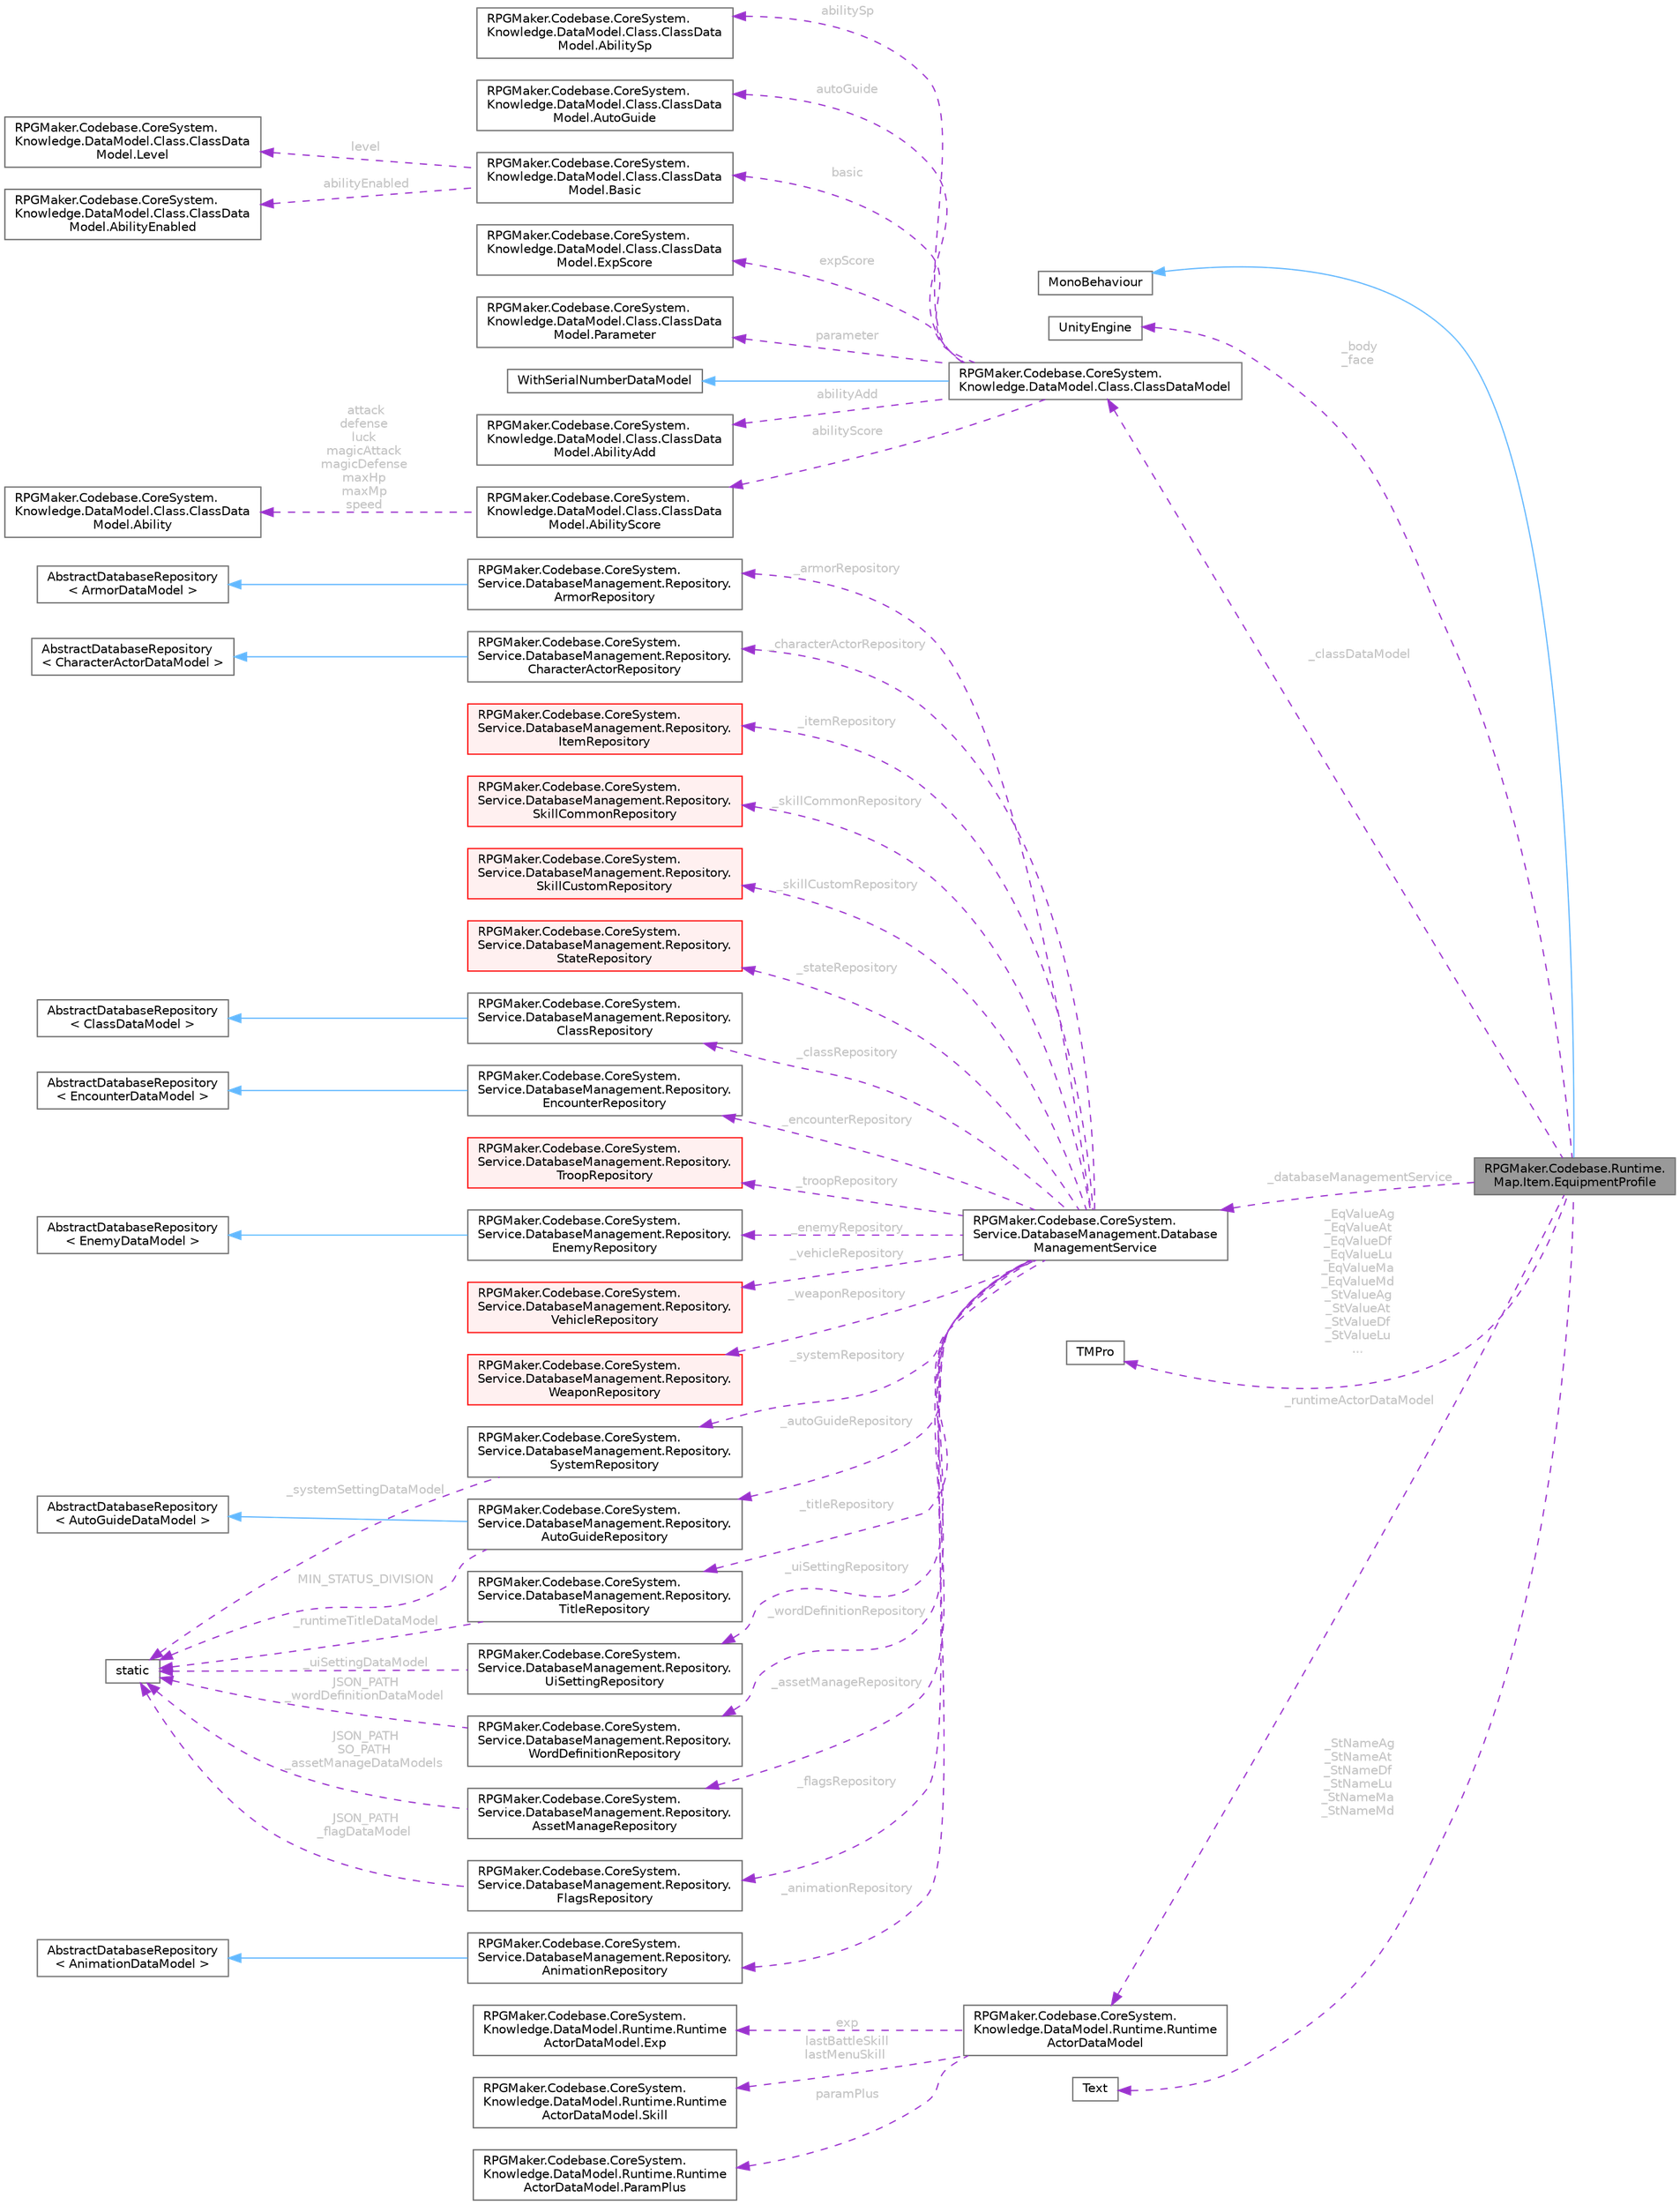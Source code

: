digraph "RPGMaker.Codebase.Runtime.Map.Item.EquipmentProfile"
{
 // LATEX_PDF_SIZE
  bgcolor="transparent";
  edge [fontname=Helvetica,fontsize=10,labelfontname=Helvetica,labelfontsize=10];
  node [fontname=Helvetica,fontsize=10,shape=box,height=0.2,width=0.4];
  rankdir="LR";
  Node1 [id="Node000001",label="RPGMaker.Codebase.Runtime.\lMap.Item.EquipmentProfile",height=0.2,width=0.4,color="gray40", fillcolor="grey60", style="filled", fontcolor="black",tooltip="装備品プロフィール"];
  Node2 -> Node1 [id="edge1_Node000001_Node000002",dir="back",color="steelblue1",style="solid",tooltip=" "];
  Node2 [id="Node000002",label="MonoBehaviour",height=0.2,width=0.4,color="gray40", fillcolor="white", style="filled",tooltip=" "];
  Node3 -> Node1 [id="edge2_Node000001_Node000003",dir="back",color="darkorchid3",style="dashed",tooltip=" ",label=" _body\n_face",fontcolor="grey" ];
  Node3 [id="Node000003",label="UnityEngine",height=0.2,width=0.4,color="gray40", fillcolor="white", style="filled",tooltip=" "];
  Node4 -> Node1 [id="edge3_Node000001_Node000004",dir="back",color="darkorchid3",style="dashed",tooltip=" ",label=" _classDataModel",fontcolor="grey" ];
  Node4 [id="Node000004",label="RPGMaker.Codebase.CoreSystem.\lKnowledge.DataModel.Class.ClassDataModel",height=0.2,width=0.4,color="gray40", fillcolor="white", style="filled",URL="$df/d3c/class_r_p_g_maker_1_1_codebase_1_1_core_system_1_1_knowledge_1_1_data_model_1_1_class_1_1_class_data_model.html",tooltip="😁 クラス・データ・モデル"];
  Node5 -> Node4 [id="edge4_Node000004_Node000005",dir="back",color="steelblue1",style="solid",tooltip=" "];
  Node5 [id="Node000005",label="WithSerialNumberDataModel",height=0.2,width=0.4,color="gray40", fillcolor="white", style="filled",tooltip=" "];
  Node6 -> Node4 [id="edge5_Node000004_Node000006",dir="back",color="darkorchid3",style="dashed",tooltip=" ",label=" abilityAdd",fontcolor="grey" ];
  Node6 [id="Node000006",label="RPGMaker.Codebase.CoreSystem.\lKnowledge.DataModel.Class.ClassData\lModel.AbilityAdd",height=0.2,width=0.4,color="gray40", fillcolor="white", style="filled",URL="$d7/dd4/class_r_p_g_maker_1_1_codebase_1_1_core_system_1_1_knowledge_1_1_data_model_1_1_class_1_1_class_data_model_1_1_ability_add.html",tooltip="😁 能力追加"];
  Node7 -> Node4 [id="edge6_Node000004_Node000007",dir="back",color="darkorchid3",style="dashed",tooltip=" ",label=" abilityScore",fontcolor="grey" ];
  Node7 [id="Node000007",label="RPGMaker.Codebase.CoreSystem.\lKnowledge.DataModel.Class.ClassData\lModel.AbilityScore",height=0.2,width=0.4,color="gray40", fillcolor="white", style="filled",URL="$df/d20/class_r_p_g_maker_1_1_codebase_1_1_core_system_1_1_knowledge_1_1_data_model_1_1_class_1_1_class_data_model_1_1_ability_score.html",tooltip="😁 能力スコア"];
  Node8 -> Node7 [id="edge7_Node000007_Node000008",dir="back",color="darkorchid3",style="dashed",tooltip=" ",label=" attack\ndefense\nluck\nmagicAttack\nmagicDefense\nmaxHp\nmaxMp\nspeed",fontcolor="grey" ];
  Node8 [id="Node000008",label="RPGMaker.Codebase.CoreSystem.\lKnowledge.DataModel.Class.ClassData\lModel.Ability",height=0.2,width=0.4,color="gray40", fillcolor="white", style="filled",URL="$d9/d0e/class_r_p_g_maker_1_1_codebase_1_1_core_system_1_1_knowledge_1_1_data_model_1_1_class_1_1_class_data_model_1_1_ability.html",tooltip="能力"];
  Node9 -> Node4 [id="edge8_Node000004_Node000009",dir="back",color="darkorchid3",style="dashed",tooltip=" ",label=" abilitySp",fontcolor="grey" ];
  Node9 [id="Node000009",label="RPGMaker.Codebase.CoreSystem.\lKnowledge.DataModel.Class.ClassData\lModel.AbilitySp",height=0.2,width=0.4,color="gray40", fillcolor="white", style="filled",URL="$da/d3f/class_r_p_g_maker_1_1_codebase_1_1_core_system_1_1_knowledge_1_1_data_model_1_1_class_1_1_class_data_model_1_1_ability_sp.html",tooltip="😁 能力ＳＰ"];
  Node10 -> Node4 [id="edge9_Node000004_Node000010",dir="back",color="darkorchid3",style="dashed",tooltip=" ",label=" autoGuide",fontcolor="grey" ];
  Node10 [id="Node000010",label="RPGMaker.Codebase.CoreSystem.\lKnowledge.DataModel.Class.ClassData\lModel.AutoGuide",height=0.2,width=0.4,color="gray40", fillcolor="white", style="filled",URL="$da/d13/class_r_p_g_maker_1_1_codebase_1_1_core_system_1_1_knowledge_1_1_data_model_1_1_class_1_1_class_data_model_1_1_auto_guide.html",tooltip="😁 自動ガイド"];
  Node11 -> Node4 [id="edge10_Node000004_Node000011",dir="back",color="darkorchid3",style="dashed",tooltip=" ",label=" basic",fontcolor="grey" ];
  Node11 [id="Node000011",label="RPGMaker.Codebase.CoreSystem.\lKnowledge.DataModel.Class.ClassData\lModel.Basic",height=0.2,width=0.4,color="gray40", fillcolor="white", style="filled",URL="$da/d8f/class_r_p_g_maker_1_1_codebase_1_1_core_system_1_1_knowledge_1_1_data_model_1_1_class_1_1_class_data_model_1_1_basic.html",tooltip="基本"];
  Node12 -> Node11 [id="edge11_Node000011_Node000012",dir="back",color="darkorchid3",style="dashed",tooltip=" ",label=" abilityEnabled",fontcolor="grey" ];
  Node12 [id="Node000012",label="RPGMaker.Codebase.CoreSystem.\lKnowledge.DataModel.Class.ClassData\lModel.AbilityEnabled",height=0.2,width=0.4,color="gray40", fillcolor="white", style="filled",URL="$db/d2b/class_r_p_g_maker_1_1_codebase_1_1_core_system_1_1_knowledge_1_1_data_model_1_1_class_1_1_class_data_model_1_1_ability_enabled.html",tooltip="能力活性化済み"];
  Node13 -> Node11 [id="edge12_Node000011_Node000013",dir="back",color="darkorchid3",style="dashed",tooltip=" ",label=" level",fontcolor="grey" ];
  Node13 [id="Node000013",label="RPGMaker.Codebase.CoreSystem.\lKnowledge.DataModel.Class.ClassData\lModel.Level",height=0.2,width=0.4,color="gray40", fillcolor="white", style="filled",URL="$d3/d0a/class_r_p_g_maker_1_1_codebase_1_1_core_system_1_1_knowledge_1_1_data_model_1_1_class_1_1_class_data_model_1_1_level.html",tooltip="レベル"];
  Node14 -> Node4 [id="edge13_Node000004_Node000014",dir="back",color="darkorchid3",style="dashed",tooltip=" ",label=" expScore",fontcolor="grey" ];
  Node14 [id="Node000014",label="RPGMaker.Codebase.CoreSystem.\lKnowledge.DataModel.Class.ClassData\lModel.ExpScore",height=0.2,width=0.4,color="gray40", fillcolor="white", style="filled",URL="$de/d1b/class_r_p_g_maker_1_1_codebase_1_1_core_system_1_1_knowledge_1_1_data_model_1_1_class_1_1_class_data_model_1_1_exp_score.html",tooltip="😁 経験値スコア"];
  Node15 -> Node4 [id="edge14_Node000004_Node000015",dir="back",color="darkorchid3",style="dashed",tooltip=" ",label=" parameter",fontcolor="grey" ];
  Node15 [id="Node000015",label="RPGMaker.Codebase.CoreSystem.\lKnowledge.DataModel.Class.ClassData\lModel.Parameter",height=0.2,width=0.4,color="gray40", fillcolor="white", style="filled",URL="$dc/d9d/class_r_p_g_maker_1_1_codebase_1_1_core_system_1_1_knowledge_1_1_data_model_1_1_class_1_1_class_data_model_1_1_parameter.html",tooltip="😁 引数"];
  Node16 -> Node1 [id="edge15_Node000001_Node000016",dir="back",color="darkorchid3",style="dashed",tooltip=" ",label=" _databaseManagementService",fontcolor="grey" ];
  Node16 [id="Node000016",label="RPGMaker.Codebase.CoreSystem.\lService.DatabaseManagement.Database\lManagementService",height=0.2,width=0.4,color="gray40", fillcolor="white", style="filled",URL="$db/db0/class_r_p_g_maker_1_1_codebase_1_1_core_system_1_1_service_1_1_database_management_1_1_database_management_service.html",tooltip=" "];
  Node17 -> Node16 [id="edge16_Node000016_Node000017",dir="back",color="darkorchid3",style="dashed",tooltip=" ",label=" _animationRepository",fontcolor="grey" ];
  Node17 [id="Node000017",label="RPGMaker.Codebase.CoreSystem.\lService.DatabaseManagement.Repository.\lAnimationRepository",height=0.2,width=0.4,color="gray40", fillcolor="white", style="filled",URL="$d5/deb/class_r_p_g_maker_1_1_codebase_1_1_core_system_1_1_service_1_1_database_management_1_1_repository_1_1_animation_repository.html",tooltip="アニメーション置き場"];
  Node18 -> Node17 [id="edge17_Node000017_Node000018",dir="back",color="steelblue1",style="solid",tooltip=" "];
  Node18 [id="Node000018",label="AbstractDatabaseRepository\l\< AnimationDataModel \>",height=0.2,width=0.4,color="gray40", fillcolor="white", style="filled",tooltip=" "];
  Node19 -> Node16 [id="edge18_Node000016_Node000019",dir="back",color="darkorchid3",style="dashed",tooltip=" ",label=" _armorRepository",fontcolor="grey" ];
  Node19 [id="Node000019",label="RPGMaker.Codebase.CoreSystem.\lService.DatabaseManagement.Repository.\lArmorRepository",height=0.2,width=0.4,color="gray40", fillcolor="white", style="filled",URL="$d5/d5e/class_r_p_g_maker_1_1_codebase_1_1_core_system_1_1_service_1_1_database_management_1_1_repository_1_1_armor_repository.html",tooltip=" "];
  Node20 -> Node19 [id="edge19_Node000019_Node000020",dir="back",color="steelblue1",style="solid",tooltip=" "];
  Node20 [id="Node000020",label="AbstractDatabaseRepository\l\< ArmorDataModel \>",height=0.2,width=0.4,color="gray40", fillcolor="white", style="filled",tooltip=" "];
  Node21 -> Node16 [id="edge20_Node000016_Node000021",dir="back",color="darkorchid3",style="dashed",tooltip=" ",label=" _assetManageRepository",fontcolor="grey" ];
  Node21 [id="Node000021",label="RPGMaker.Codebase.CoreSystem.\lService.DatabaseManagement.Repository.\lAssetManageRepository",height=0.2,width=0.4,color="gray40", fillcolor="white", style="filled",URL="$d7/db3/class_r_p_g_maker_1_1_codebase_1_1_core_system_1_1_service_1_1_database_management_1_1_repository_1_1_asset_manage_repository.html",tooltip=" "];
  Node22 -> Node21 [id="edge21_Node000021_Node000022",dir="back",color="darkorchid3",style="dashed",tooltip=" ",label=" JSON_PATH\nSO_PATH\n_assetManageDataModels",fontcolor="grey" ];
  Node22 [id="Node000022",label="static",height=0.2,width=0.4,color="gray40", fillcolor="white", style="filled",tooltip=" "];
  Node23 -> Node16 [id="edge22_Node000016_Node000023",dir="back",color="darkorchid3",style="dashed",tooltip=" ",label=" _autoGuideRepository",fontcolor="grey" ];
  Node23 [id="Node000023",label="RPGMaker.Codebase.CoreSystem.\lService.DatabaseManagement.Repository.\lAutoGuideRepository",height=0.2,width=0.4,color="gray40", fillcolor="white", style="filled",URL="$dc/d23/class_r_p_g_maker_1_1_codebase_1_1_core_system_1_1_service_1_1_database_management_1_1_repository_1_1_auto_guide_repository.html",tooltip=" "];
  Node24 -> Node23 [id="edge23_Node000023_Node000024",dir="back",color="steelblue1",style="solid",tooltip=" "];
  Node24 [id="Node000024",label="AbstractDatabaseRepository\l\< AutoGuideDataModel \>",height=0.2,width=0.4,color="gray40", fillcolor="white", style="filled",tooltip=" "];
  Node22 -> Node23 [id="edge24_Node000023_Node000022",dir="back",color="darkorchid3",style="dashed",tooltip=" ",label=" MIN_STATUS_DIVISION",fontcolor="grey" ];
  Node25 -> Node16 [id="edge25_Node000016_Node000025",dir="back",color="darkorchid3",style="dashed",tooltip=" ",label=" _characterActorRepository",fontcolor="grey" ];
  Node25 [id="Node000025",label="RPGMaker.Codebase.CoreSystem.\lService.DatabaseManagement.Repository.\lCharacterActorRepository",height=0.2,width=0.4,color="gray40", fillcolor="white", style="filled",URL="$dc/d27/class_r_p_g_maker_1_1_codebase_1_1_core_system_1_1_service_1_1_database_management_1_1_repositor67544213d6af3013901ca89c3e4d5d21.html",tooltip=" "];
  Node26 -> Node25 [id="edge26_Node000025_Node000026",dir="back",color="steelblue1",style="solid",tooltip=" "];
  Node26 [id="Node000026",label="AbstractDatabaseRepository\l\< CharacterActorDataModel \>",height=0.2,width=0.4,color="gray40", fillcolor="white", style="filled",tooltip=" "];
  Node27 -> Node16 [id="edge27_Node000016_Node000027",dir="back",color="darkorchid3",style="dashed",tooltip=" ",label=" _classRepository",fontcolor="grey" ];
  Node27 [id="Node000027",label="RPGMaker.Codebase.CoreSystem.\lService.DatabaseManagement.Repository.\lClassRepository",height=0.2,width=0.4,color="gray40", fillcolor="white", style="filled",URL="$d5/df3/class_r_p_g_maker_1_1_codebase_1_1_core_system_1_1_service_1_1_database_management_1_1_repository_1_1_class_repository.html",tooltip=" "];
  Node28 -> Node27 [id="edge28_Node000027_Node000028",dir="back",color="steelblue1",style="solid",tooltip=" "];
  Node28 [id="Node000028",label="AbstractDatabaseRepository\l\< ClassDataModel \>",height=0.2,width=0.4,color="gray40", fillcolor="white", style="filled",tooltip=" "];
  Node29 -> Node16 [id="edge29_Node000016_Node000029",dir="back",color="darkorchid3",style="dashed",tooltip=" ",label=" _encounterRepository",fontcolor="grey" ];
  Node29 [id="Node000029",label="RPGMaker.Codebase.CoreSystem.\lService.DatabaseManagement.Repository.\lEncounterRepository",height=0.2,width=0.4,color="gray40", fillcolor="white", style="filled",URL="$d3/dae/class_r_p_g_maker_1_1_codebase_1_1_core_system_1_1_service_1_1_database_management_1_1_repository_1_1_encounter_repository.html",tooltip=" "];
  Node30 -> Node29 [id="edge30_Node000029_Node000030",dir="back",color="steelblue1",style="solid",tooltip=" "];
  Node30 [id="Node000030",label="AbstractDatabaseRepository\l\< EncounterDataModel \>",height=0.2,width=0.4,color="gray40", fillcolor="white", style="filled",tooltip=" "];
  Node31 -> Node16 [id="edge31_Node000016_Node000031",dir="back",color="darkorchid3",style="dashed",tooltip=" ",label=" _enemyRepository",fontcolor="grey" ];
  Node31 [id="Node000031",label="RPGMaker.Codebase.CoreSystem.\lService.DatabaseManagement.Repository.\lEnemyRepository",height=0.2,width=0.4,color="gray40", fillcolor="white", style="filled",URL="$d4/d59/class_r_p_g_maker_1_1_codebase_1_1_core_system_1_1_service_1_1_database_management_1_1_repository_1_1_enemy_repository.html",tooltip=" "];
  Node32 -> Node31 [id="edge32_Node000031_Node000032",dir="back",color="steelblue1",style="solid",tooltip=" "];
  Node32 [id="Node000032",label="AbstractDatabaseRepository\l\< EnemyDataModel \>",height=0.2,width=0.4,color="gray40", fillcolor="white", style="filled",tooltip=" "];
  Node33 -> Node16 [id="edge33_Node000016_Node000033",dir="back",color="darkorchid3",style="dashed",tooltip=" ",label=" _flagsRepository",fontcolor="grey" ];
  Node33 [id="Node000033",label="RPGMaker.Codebase.CoreSystem.\lService.DatabaseManagement.Repository.\lFlagsRepository",height=0.2,width=0.4,color="gray40", fillcolor="white", style="filled",URL="$dd/db4/class_r_p_g_maker_1_1_codebase_1_1_core_system_1_1_service_1_1_database_management_1_1_repository_1_1_flags_repository.html",tooltip=" "];
  Node22 -> Node33 [id="edge34_Node000033_Node000022",dir="back",color="darkorchid3",style="dashed",tooltip=" ",label=" JSON_PATH\n_flagDataModel",fontcolor="grey" ];
  Node34 -> Node16 [id="edge35_Node000016_Node000034",dir="back",color="darkorchid3",style="dashed",tooltip=" ",label=" _itemRepository",fontcolor="grey" ];
  Node34 [id="Node000034",label="RPGMaker.Codebase.CoreSystem.\lService.DatabaseManagement.Repository.\lItemRepository",height=0.2,width=0.4,color="red", fillcolor="#FFF0F0", style="filled",URL="$dd/d1d/class_r_p_g_maker_1_1_codebase_1_1_core_system_1_1_service_1_1_database_management_1_1_repository_1_1_item_repository.html",tooltip=" "];
  Node36 -> Node16 [id="edge36_Node000016_Node000036",dir="back",color="darkorchid3",style="dashed",tooltip=" ",label=" _skillCommonRepository",fontcolor="grey" ];
  Node36 [id="Node000036",label="RPGMaker.Codebase.CoreSystem.\lService.DatabaseManagement.Repository.\lSkillCommonRepository",height=0.2,width=0.4,color="red", fillcolor="#FFF0F0", style="filled",URL="$da/d52/class_r_p_g_maker_1_1_codebase_1_1_core_system_1_1_service_1_1_database_management_1_1_repository_1_1_skill_common_repository.html",tooltip=" "];
  Node38 -> Node16 [id="edge37_Node000016_Node000038",dir="back",color="darkorchid3",style="dashed",tooltip=" ",label=" _skillCustomRepository",fontcolor="grey" ];
  Node38 [id="Node000038",label="RPGMaker.Codebase.CoreSystem.\lService.DatabaseManagement.Repository.\lSkillCustomRepository",height=0.2,width=0.4,color="red", fillcolor="#FFF0F0", style="filled",URL="$df/d9d/class_r_p_g_maker_1_1_codebase_1_1_core_system_1_1_service_1_1_database_management_1_1_repository_1_1_skill_custom_repository.html",tooltip=" "];
  Node40 -> Node16 [id="edge38_Node000016_Node000040",dir="back",color="darkorchid3",style="dashed",tooltip=" ",label=" _stateRepository",fontcolor="grey" ];
  Node40 [id="Node000040",label="RPGMaker.Codebase.CoreSystem.\lService.DatabaseManagement.Repository.\lStateRepository",height=0.2,width=0.4,color="red", fillcolor="#FFF0F0", style="filled",URL="$d0/d34/class_r_p_g_maker_1_1_codebase_1_1_core_system_1_1_service_1_1_database_management_1_1_repository_1_1_state_repository.html",tooltip=" "];
  Node42 -> Node16 [id="edge39_Node000016_Node000042",dir="back",color="darkorchid3",style="dashed",tooltip=" ",label=" _systemRepository",fontcolor="grey" ];
  Node42 [id="Node000042",label="RPGMaker.Codebase.CoreSystem.\lService.DatabaseManagement.Repository.\lSystemRepository",height=0.2,width=0.4,color="gray40", fillcolor="white", style="filled",URL="$d6/d55/class_r_p_g_maker_1_1_codebase_1_1_core_system_1_1_service_1_1_database_management_1_1_repository_1_1_system_repository.html",tooltip=" "];
  Node22 -> Node42 [id="edge40_Node000042_Node000022",dir="back",color="darkorchid3",style="dashed",tooltip=" ",label=" _systemSettingDataModel",fontcolor="grey" ];
  Node43 -> Node16 [id="edge41_Node000016_Node000043",dir="back",color="darkorchid3",style="dashed",tooltip=" ",label=" _titleRepository",fontcolor="grey" ];
  Node43 [id="Node000043",label="RPGMaker.Codebase.CoreSystem.\lService.DatabaseManagement.Repository.\lTitleRepository",height=0.2,width=0.4,color="gray40", fillcolor="white", style="filled",URL="$d6/d61/class_r_p_g_maker_1_1_codebase_1_1_core_system_1_1_service_1_1_database_management_1_1_repository_1_1_title_repository.html",tooltip=" "];
  Node22 -> Node43 [id="edge42_Node000043_Node000022",dir="back",color="darkorchid3",style="dashed",tooltip=" ",label=" _runtimeTitleDataModel",fontcolor="grey" ];
  Node44 -> Node16 [id="edge43_Node000016_Node000044",dir="back",color="darkorchid3",style="dashed",tooltip=" ",label=" _troopRepository",fontcolor="grey" ];
  Node44 [id="Node000044",label="RPGMaker.Codebase.CoreSystem.\lService.DatabaseManagement.Repository.\lTroopRepository",height=0.2,width=0.4,color="red", fillcolor="#FFF0F0", style="filled",URL="$d6/d3e/class_r_p_g_maker_1_1_codebase_1_1_core_system_1_1_service_1_1_database_management_1_1_repository_1_1_troop_repository.html",tooltip=" "];
  Node46 -> Node16 [id="edge44_Node000016_Node000046",dir="back",color="darkorchid3",style="dashed",tooltip=" ",label=" _uiSettingRepository",fontcolor="grey" ];
  Node46 [id="Node000046",label="RPGMaker.Codebase.CoreSystem.\lService.DatabaseManagement.Repository.\lUiSettingRepository",height=0.2,width=0.4,color="gray40", fillcolor="white", style="filled",URL="$de/d41/class_r_p_g_maker_1_1_codebase_1_1_core_system_1_1_service_1_1_database_management_1_1_repository_1_1_ui_setting_repository.html",tooltip=" "];
  Node22 -> Node46 [id="edge45_Node000046_Node000022",dir="back",color="darkorchid3",style="dashed",tooltip=" ",label=" _uiSettingDataModel",fontcolor="grey" ];
  Node47 -> Node16 [id="edge46_Node000016_Node000047",dir="back",color="darkorchid3",style="dashed",tooltip=" ",label=" _vehicleRepository",fontcolor="grey" ];
  Node47 [id="Node000047",label="RPGMaker.Codebase.CoreSystem.\lService.DatabaseManagement.Repository.\lVehicleRepository",height=0.2,width=0.4,color="red", fillcolor="#FFF0F0", style="filled",URL="$dc/dcd/class_r_p_g_maker_1_1_codebase_1_1_core_system_1_1_service_1_1_database_management_1_1_repository_1_1_vehicle_repository.html",tooltip=" "];
  Node49 -> Node16 [id="edge47_Node000016_Node000049",dir="back",color="darkorchid3",style="dashed",tooltip=" ",label=" _weaponRepository",fontcolor="grey" ];
  Node49 [id="Node000049",label="RPGMaker.Codebase.CoreSystem.\lService.DatabaseManagement.Repository.\lWeaponRepository",height=0.2,width=0.4,color="red", fillcolor="#FFF0F0", style="filled",URL="$de/d23/class_r_p_g_maker_1_1_codebase_1_1_core_system_1_1_service_1_1_database_management_1_1_repository_1_1_weapon_repository.html",tooltip=" "];
  Node51 -> Node16 [id="edge48_Node000016_Node000051",dir="back",color="darkorchid3",style="dashed",tooltip=" ",label=" _wordDefinitionRepository",fontcolor="grey" ];
  Node51 [id="Node000051",label="RPGMaker.Codebase.CoreSystem.\lService.DatabaseManagement.Repository.\lWordDefinitionRepository",height=0.2,width=0.4,color="gray40", fillcolor="white", style="filled",URL="$d0/d25/class_r_p_g_maker_1_1_codebase_1_1_core_system_1_1_service_1_1_database_management_1_1_repositor810f9e3871d1afeaa788d9c5df5cdd13.html",tooltip=" "];
  Node22 -> Node51 [id="edge49_Node000051_Node000022",dir="back",color="darkorchid3",style="dashed",tooltip=" ",label=" JSON_PATH\n_wordDefinitionDataModel",fontcolor="grey" ];
  Node52 -> Node1 [id="edge50_Node000001_Node000052",dir="back",color="darkorchid3",style="dashed",tooltip=" ",label=" _EqValueAg\n_EqValueAt\n_EqValueDf\n_EqValueLu\n_EqValueMa\n_EqValueMd\n_StValueAg\n_StValueAt\n_StValueDf\n_StValueLu\n...",fontcolor="grey" ];
  Node52 [id="Node000052",label="TMPro",height=0.2,width=0.4,color="gray40", fillcolor="white", style="filled",tooltip=" "];
  Node53 -> Node1 [id="edge51_Node000001_Node000053",dir="back",color="darkorchid3",style="dashed",tooltip=" ",label=" _runtimeActorDataModel",fontcolor="grey" ];
  Node53 [id="Node000053",label="RPGMaker.Codebase.CoreSystem.\lKnowledge.DataModel.Runtime.Runtime\lActorDataModel",height=0.2,width=0.4,color="gray40", fillcolor="white", style="filled",URL="$de/d8f/class_r_p_g_maker_1_1_codebase_1_1_core_system_1_1_knowledge_1_1_data_model_1_1_runtime_1_1_runtime_actor_data_model.html",tooltip="😁 実行時アクター・データ・モデル"];
  Node54 -> Node53 [id="edge52_Node000053_Node000054",dir="back",color="darkorchid3",style="dashed",tooltip=" ",label=" exp",fontcolor="grey" ];
  Node54 [id="Node000054",label="RPGMaker.Codebase.CoreSystem.\lKnowledge.DataModel.Runtime.Runtime\lActorDataModel.Exp",height=0.2,width=0.4,color="gray40", fillcolor="white", style="filled",URL="$d3/d3e/class_r_p_g_maker_1_1_codebase_1_1_core_system_1_1_knowledge_1_1_data_model_1_1_runtime_1_1_runtime_actor_data_model_1_1_exp.html",tooltip="😁 経験値"];
  Node55 -> Node53 [id="edge53_Node000053_Node000055",dir="back",color="darkorchid3",style="dashed",tooltip=" ",label=" lastBattleSkill\nlastMenuSkill",fontcolor="grey" ];
  Node55 [id="Node000055",label="RPGMaker.Codebase.CoreSystem.\lKnowledge.DataModel.Runtime.Runtime\lActorDataModel.Skill",height=0.2,width=0.4,color="gray40", fillcolor="white", style="filled",URL="$d0/dcc/class_r_p_g_maker_1_1_codebase_1_1_core_system_1_1_knowledge_1_1_data_model_1_1_runtime_1_1_runtime_actor_data_model_1_1_skill.html",tooltip="😁 スキル"];
  Node56 -> Node53 [id="edge54_Node000053_Node000056",dir="back",color="darkorchid3",style="dashed",tooltip=" ",label=" paramPlus",fontcolor="grey" ];
  Node56 [id="Node000056",label="RPGMaker.Codebase.CoreSystem.\lKnowledge.DataModel.Runtime.Runtime\lActorDataModel.ParamPlus",height=0.2,width=0.4,color="gray40", fillcolor="white", style="filled",URL="$d4/df6/class_r_p_g_maker_1_1_codebase_1_1_core_system_1_1_knowledge_1_1_data_model_1_1_runtime_1_1_runt028626bb8ddb1d96c152ecaf3e94d30f.html",tooltip="😁 引数足す"];
  Node57 -> Node1 [id="edge55_Node000001_Node000057",dir="back",color="darkorchid3",style="dashed",tooltip=" ",label=" _StNameAg\n_StNameAt\n_StNameDf\n_StNameLu\n_StNameMa\n_StNameMd",fontcolor="grey" ];
  Node57 [id="Node000057",label="Text",height=0.2,width=0.4,color="gray40", fillcolor="white", style="filled",tooltip=" "];
}

